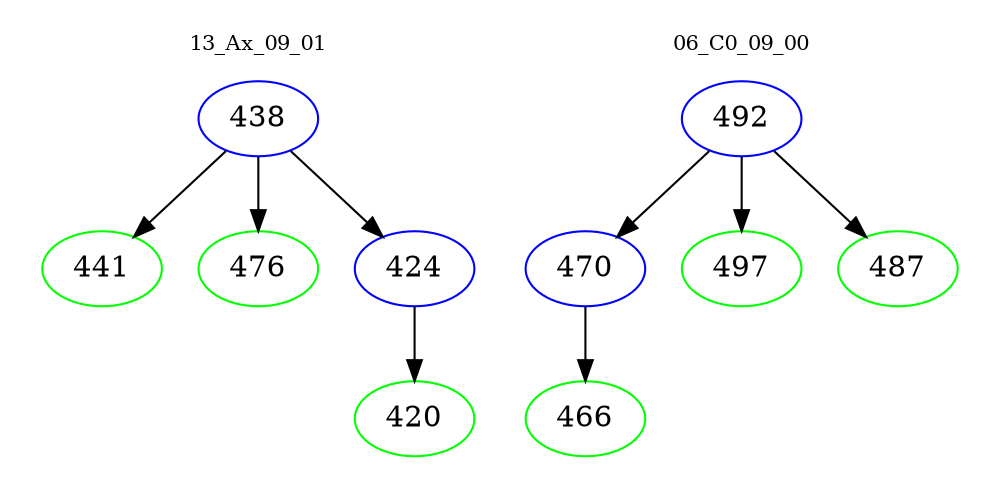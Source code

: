 digraph{
subgraph cluster_0 {
color = white
label = "13_Ax_09_01";
fontsize=10;
T0_438 [label="438", color="blue"]
T0_438 -> T0_441 [color="black"]
T0_441 [label="441", color="green"]
T0_438 -> T0_476 [color="black"]
T0_476 [label="476", color="green"]
T0_438 -> T0_424 [color="black"]
T0_424 [label="424", color="blue"]
T0_424 -> T0_420 [color="black"]
T0_420 [label="420", color="green"]
}
subgraph cluster_1 {
color = white
label = "06_C0_09_00";
fontsize=10;
T1_492 [label="492", color="blue"]
T1_492 -> T1_470 [color="black"]
T1_470 [label="470", color="blue"]
T1_470 -> T1_466 [color="black"]
T1_466 [label="466", color="green"]
T1_492 -> T1_497 [color="black"]
T1_497 [label="497", color="green"]
T1_492 -> T1_487 [color="black"]
T1_487 [label="487", color="green"]
}
}
